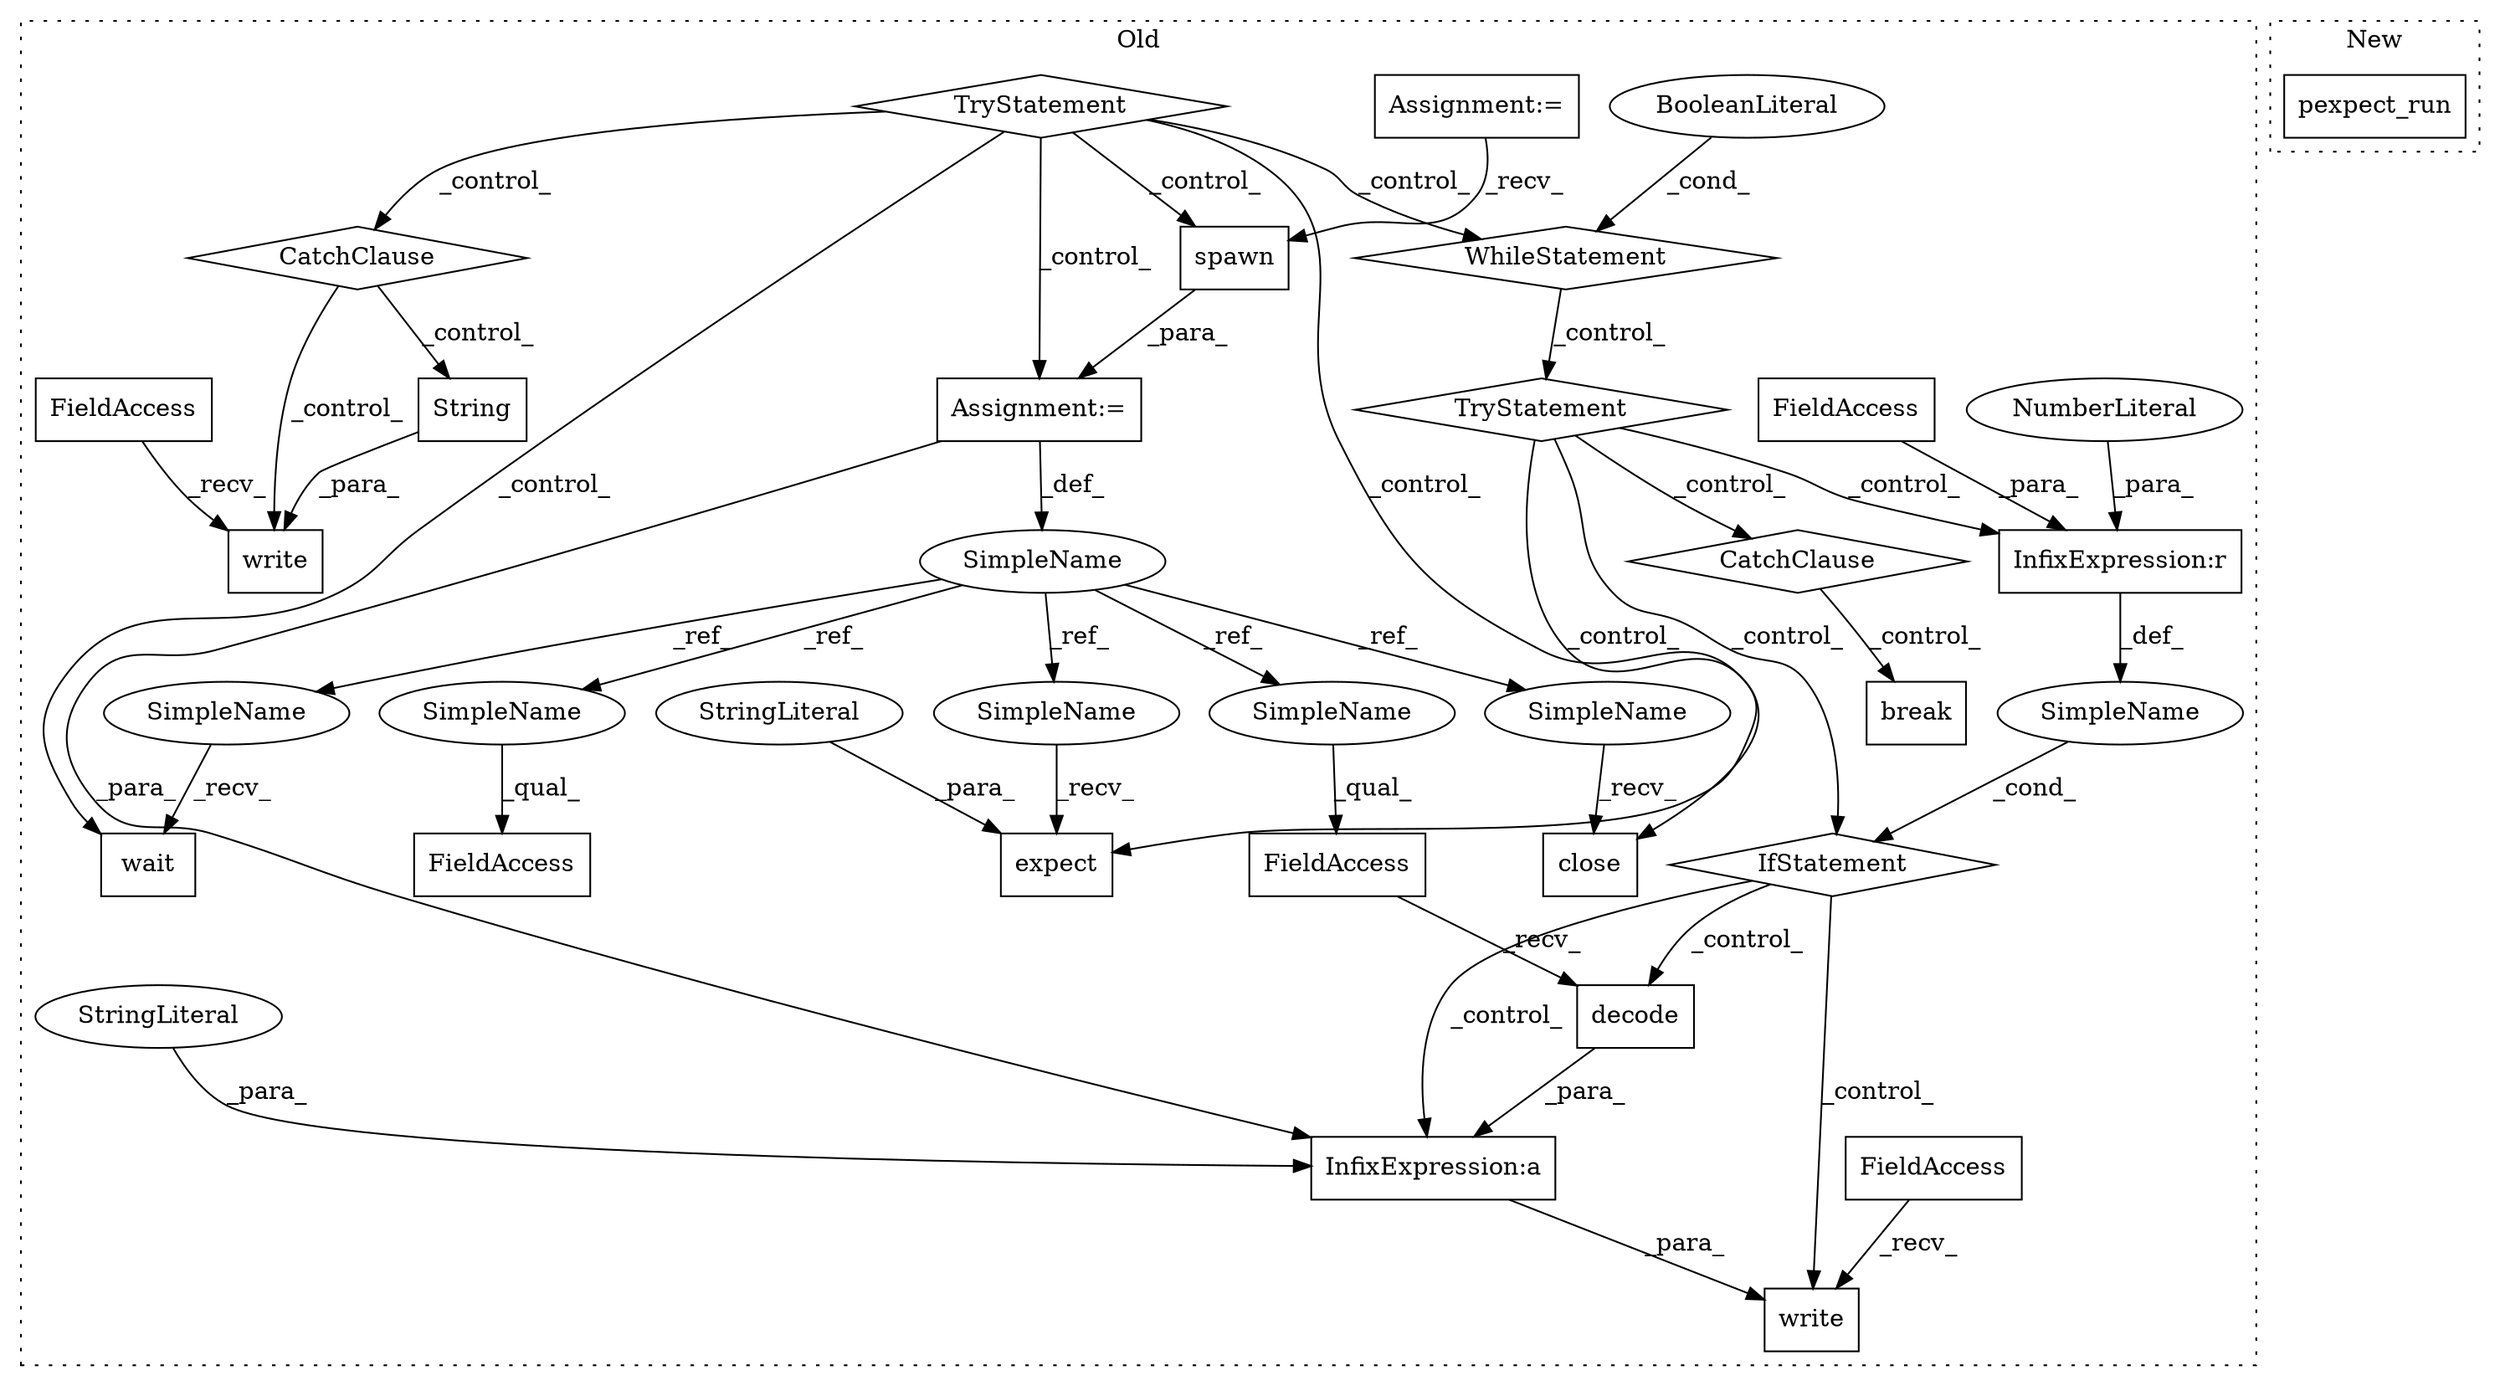 digraph G {
subgraph cluster0 {
1 [label="decode" a="32" s="7483" l="8" shape="box"];
3 [label="Assignment:=" a="7" s="7270" l="1" shape="box"];
4 [label="write" a="32" s="7464,7498" l="6,1" shape="box"];
5 [label="FieldAccess" a="22" s="7453" l="10" shape="box"];
6 [label="InfixExpression:a" a="27" s="7491" l="3" shape="box"];
7 [label="wait" a="32" s="7627" l="6" shape="box"];
8 [label="SimpleName" a="42" s="7265" l="5" shape="ellipse"];
9 [label="close" a="32" s="7649" l="7" shape="box"];
10 [label="BooleanLiteral" a="9" s="7346" l="4" shape="ellipse"];
11 [label="break" a="10" s="7584" l="6" shape="box"];
12 [label="SimpleName" a="42" s="" l="" shape="ellipse"];
13 [label="CatchClause" a="12" s="7528,7568" l="17,2" shape="diamond"];
14 [label="StringLiteral" a="45" s="7494" l="4" shape="ellipse"];
15 [label="expect" a="32" s="7388,7399" l="7,1" shape="box"];
16 [label="StringLiteral" a="45" s="7395" l="4" shape="ellipse"];
17 [label="InfixExpression:r" a="27" s="7431" l="3" shape="box"];
18 [label="NumberLiteral" a="34" s="7434" l="1" shape="ellipse"];
19 [label="spawn" a="32" s="7279,7318" l="6,1" shape="box"];
20 [label="TryStatement" a="54" s="7152" l="4" shape="diamond"];
21 [label="String" a="32" s="7753,7761" l="7,1" shape="box"];
22 [label="CatchClause" a="12" s="7700,7724" l="13,2" shape="diamond"];
23 [label="FieldAccess" a="22" s="7418" l="13" shape="box"];
24 [label="TryStatement" a="54" s="7364" l="4" shape="diamond"];
25 [label="FieldAccess" a="22" s="7673" l="16" shape="box"];
26 [label="FieldAccess" a="22" s="7470" l="12" shape="box"];
27 [label="IfStatement" a="25" s="7414,7435" l="4,2" shape="diamond"];
28 [label="WhileStatement" a="61" s="7339,7350" l="7,2" shape="diamond"];
29 [label="Assignment:=" a="7" s="7073" l="7" shape="box"];
30 [label="write" a="32" s="7747,7762" l="6,1" shape="box"];
31 [label="FieldAccess" a="22" s="7736" l="10" shape="box"];
32 [label="SimpleName" a="42" s="7470" l="5" shape="ellipse"];
33 [label="SimpleName" a="42" s="7382" l="5" shape="ellipse"];
34 [label="SimpleName" a="42" s="7621" l="5" shape="ellipse"];
35 [label="SimpleName" a="42" s="7673" l="5" shape="ellipse"];
36 [label="SimpleName" a="42" s="7643" l="5" shape="ellipse"];
label = "Old";
style="dotted";
}
subgraph cluster1 {
2 [label="pexpect_run" a="32" s="7130,7145" l="12,1" shape="box"];
label = "New";
style="dotted";
}
1 -> 6 [label="_para_"];
3 -> 6 [label="_para_"];
3 -> 8 [label="_def_"];
5 -> 4 [label="_recv_"];
6 -> 4 [label="_para_"];
8 -> 32 [label="_ref_"];
8 -> 34 [label="_ref_"];
8 -> 36 [label="_ref_"];
8 -> 33 [label="_ref_"];
8 -> 35 [label="_ref_"];
10 -> 28 [label="_cond_"];
12 -> 27 [label="_cond_"];
13 -> 11 [label="_control_"];
14 -> 6 [label="_para_"];
16 -> 15 [label="_para_"];
17 -> 12 [label="_def_"];
18 -> 17 [label="_para_"];
19 -> 3 [label="_para_"];
20 -> 9 [label="_control_"];
20 -> 19 [label="_control_"];
20 -> 28 [label="_control_"];
20 -> 3 [label="_control_"];
20 -> 7 [label="_control_"];
20 -> 22 [label="_control_"];
21 -> 30 [label="_para_"];
22 -> 21 [label="_control_"];
22 -> 30 [label="_control_"];
23 -> 17 [label="_para_"];
24 -> 27 [label="_control_"];
24 -> 17 [label="_control_"];
24 -> 13 [label="_control_"];
24 -> 15 [label="_control_"];
26 -> 1 [label="_recv_"];
27 -> 4 [label="_control_"];
27 -> 1 [label="_control_"];
27 -> 6 [label="_control_"];
28 -> 24 [label="_control_"];
29 -> 19 [label="_recv_"];
31 -> 30 [label="_recv_"];
32 -> 26 [label="_qual_"];
33 -> 15 [label="_recv_"];
34 -> 7 [label="_recv_"];
35 -> 25 [label="_qual_"];
36 -> 9 [label="_recv_"];
}